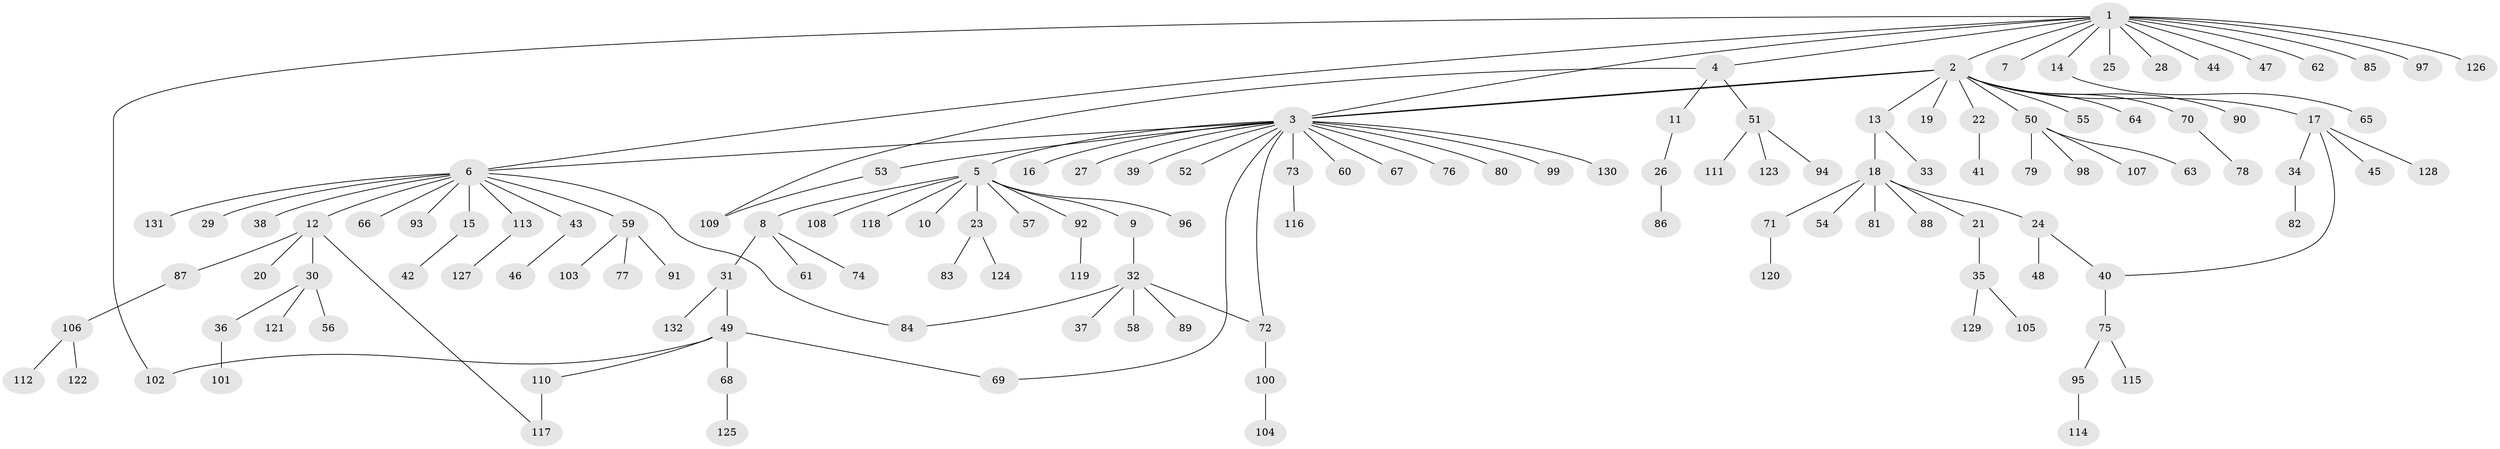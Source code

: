 // Generated by graph-tools (version 1.1) at 2025/49/03/09/25 03:49:59]
// undirected, 132 vertices, 141 edges
graph export_dot {
graph [start="1"]
  node [color=gray90,style=filled];
  1;
  2;
  3;
  4;
  5;
  6;
  7;
  8;
  9;
  10;
  11;
  12;
  13;
  14;
  15;
  16;
  17;
  18;
  19;
  20;
  21;
  22;
  23;
  24;
  25;
  26;
  27;
  28;
  29;
  30;
  31;
  32;
  33;
  34;
  35;
  36;
  37;
  38;
  39;
  40;
  41;
  42;
  43;
  44;
  45;
  46;
  47;
  48;
  49;
  50;
  51;
  52;
  53;
  54;
  55;
  56;
  57;
  58;
  59;
  60;
  61;
  62;
  63;
  64;
  65;
  66;
  67;
  68;
  69;
  70;
  71;
  72;
  73;
  74;
  75;
  76;
  77;
  78;
  79;
  80;
  81;
  82;
  83;
  84;
  85;
  86;
  87;
  88;
  89;
  90;
  91;
  92;
  93;
  94;
  95;
  96;
  97;
  98;
  99;
  100;
  101;
  102;
  103;
  104;
  105;
  106;
  107;
  108;
  109;
  110;
  111;
  112;
  113;
  114;
  115;
  116;
  117;
  118;
  119;
  120;
  121;
  122;
  123;
  124;
  125;
  126;
  127;
  128;
  129;
  130;
  131;
  132;
  1 -- 2;
  1 -- 3;
  1 -- 4;
  1 -- 6;
  1 -- 7;
  1 -- 14;
  1 -- 25;
  1 -- 28;
  1 -- 44;
  1 -- 47;
  1 -- 62;
  1 -- 85;
  1 -- 97;
  1 -- 102;
  1 -- 126;
  2 -- 3;
  2 -- 3;
  2 -- 13;
  2 -- 17;
  2 -- 19;
  2 -- 22;
  2 -- 50;
  2 -- 55;
  2 -- 64;
  2 -- 70;
  2 -- 90;
  3 -- 5;
  3 -- 6;
  3 -- 16;
  3 -- 27;
  3 -- 39;
  3 -- 52;
  3 -- 53;
  3 -- 60;
  3 -- 67;
  3 -- 69;
  3 -- 72;
  3 -- 73;
  3 -- 76;
  3 -- 80;
  3 -- 99;
  3 -- 130;
  4 -- 11;
  4 -- 51;
  4 -- 109;
  5 -- 8;
  5 -- 9;
  5 -- 10;
  5 -- 23;
  5 -- 57;
  5 -- 92;
  5 -- 96;
  5 -- 108;
  5 -- 118;
  6 -- 12;
  6 -- 15;
  6 -- 29;
  6 -- 38;
  6 -- 43;
  6 -- 59;
  6 -- 66;
  6 -- 84;
  6 -- 93;
  6 -- 113;
  6 -- 131;
  8 -- 31;
  8 -- 61;
  8 -- 74;
  9 -- 32;
  11 -- 26;
  12 -- 20;
  12 -- 30;
  12 -- 87;
  12 -- 117;
  13 -- 18;
  13 -- 33;
  14 -- 65;
  15 -- 42;
  17 -- 34;
  17 -- 40;
  17 -- 45;
  17 -- 128;
  18 -- 21;
  18 -- 24;
  18 -- 54;
  18 -- 71;
  18 -- 81;
  18 -- 88;
  21 -- 35;
  22 -- 41;
  23 -- 83;
  23 -- 124;
  24 -- 40;
  24 -- 48;
  26 -- 86;
  30 -- 36;
  30 -- 56;
  30 -- 121;
  31 -- 49;
  31 -- 132;
  32 -- 37;
  32 -- 58;
  32 -- 72;
  32 -- 84;
  32 -- 89;
  34 -- 82;
  35 -- 105;
  35 -- 129;
  36 -- 101;
  40 -- 75;
  43 -- 46;
  49 -- 68;
  49 -- 69;
  49 -- 102;
  49 -- 110;
  50 -- 63;
  50 -- 79;
  50 -- 98;
  50 -- 107;
  51 -- 94;
  51 -- 111;
  51 -- 123;
  53 -- 109;
  59 -- 77;
  59 -- 91;
  59 -- 103;
  68 -- 125;
  70 -- 78;
  71 -- 120;
  72 -- 100;
  73 -- 116;
  75 -- 95;
  75 -- 115;
  87 -- 106;
  92 -- 119;
  95 -- 114;
  100 -- 104;
  106 -- 112;
  106 -- 122;
  110 -- 117;
  113 -- 127;
}
